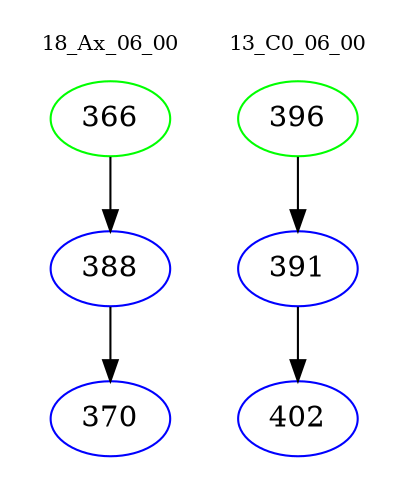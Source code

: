 digraph{
subgraph cluster_0 {
color = white
label = "18_Ax_06_00";
fontsize=10;
T0_366 [label="366", color="green"]
T0_366 -> T0_388 [color="black"]
T0_388 [label="388", color="blue"]
T0_388 -> T0_370 [color="black"]
T0_370 [label="370", color="blue"]
}
subgraph cluster_1 {
color = white
label = "13_C0_06_00";
fontsize=10;
T1_396 [label="396", color="green"]
T1_396 -> T1_391 [color="black"]
T1_391 [label="391", color="blue"]
T1_391 -> T1_402 [color="black"]
T1_402 [label="402", color="blue"]
}
}
